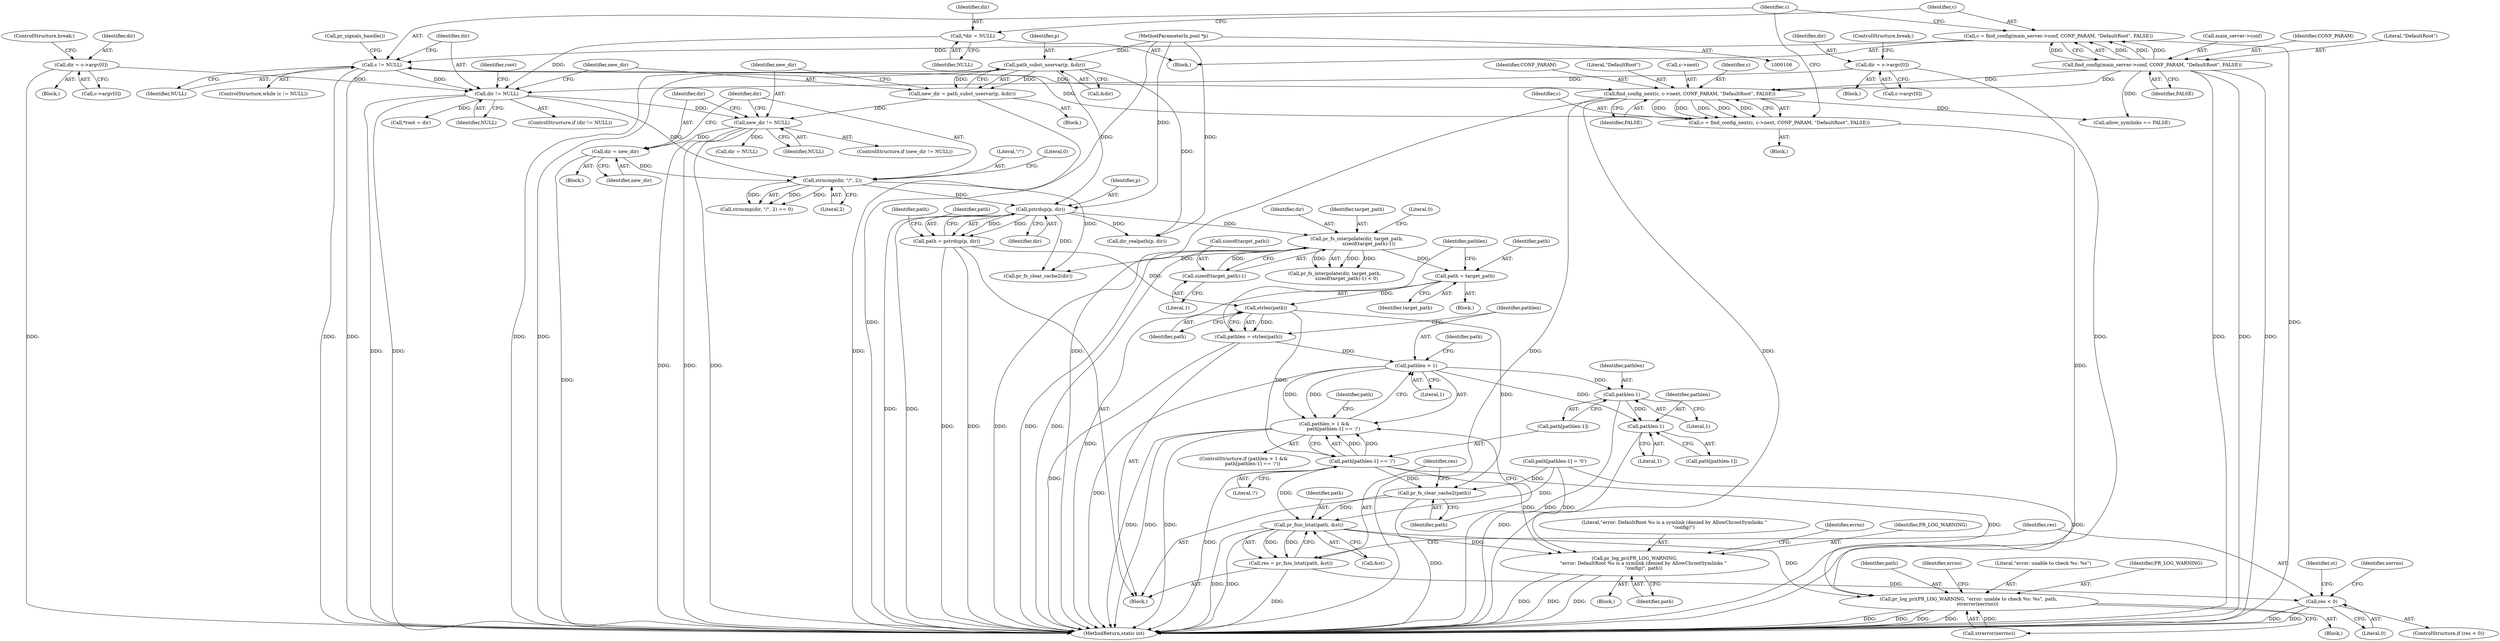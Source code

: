 digraph "0_proftpd_349addc3be4fcdad9bd4ec01ad1ccd916c898ed8@API" {
"1000264" [label="(Call,strlen(path))"];
"1000259" [label="(Call,path = target_path)"];
"1000247" [label="(Call,pr_fs_interpolate(dir, target_path,\n                sizeof(target_path)-1))"];
"1000230" [label="(Call,pstrdup(p, dir))"];
"1000189" [label="(Call,path_subst_uservar(p, &dir))"];
"1000107" [label="(MethodParameterIn,pool *p)"];
"1000203" [label="(Call,strncmp(dir, \"/\", 2))"];
"1000198" [label="(Call,dir = new_dir)"];
"1000194" [label="(Call,new_dir != NULL)"];
"1000187" [label="(Call,new_dir = path_subst_uservar(p, &dir))"];
"1000182" [label="(Call,dir != NULL)"];
"1000116" [label="(Call,*dir = NULL)"];
"1000163" [label="(Call,dir = c->argv[0])"];
"1000142" [label="(Call,dir = c->argv[0])"];
"1000130" [label="(Call,c != NULL)"];
"1000171" [label="(Call,c = find_config_next(c, c->next, CONF_PARAM, \"DefaultRoot\", FALSE))"];
"1000173" [label="(Call,find_config_next(c, c->next, CONF_PARAM, \"DefaultRoot\", FALSE))"];
"1000122" [label="(Call,find_config(main_server->conf, CONF_PARAM, \"DefaultRoot\", FALSE))"];
"1000120" [label="(Call,c = find_config(main_server->conf, CONF_PARAM, \"DefaultRoot\", FALSE))"];
"1000250" [label="(Call,sizeof(target_path)-1)"];
"1000228" [label="(Call,path = pstrdup(p, dir))"];
"1000262" [label="(Call,pathlen = strlen(path))"];
"1000268" [label="(Call,pathlen > 1)"];
"1000267" [label="(Call,pathlen > 1 &&\n            path[pathlen-1] == '/')"];
"1000274" [label="(Call,pathlen-1)"];
"1000282" [label="(Call,pathlen-1)"];
"1000271" [label="(Call,path[pathlen-1] == '/')"];
"1000286" [label="(Call,pr_fs_clear_cache2(path))"];
"1000290" [label="(Call,pr_fsio_lstat(path, &st))"];
"1000288" [label="(Call,res = pr_fsio_lstat(path, &st))"];
"1000295" [label="(Call,res < 0)"];
"1000302" [label="(Call,pr_log_pri(PR_LOG_WARNING, \"error: unable to check %s: %s\", path,\n            strerror(xerrno)))"];
"1000320" [label="(Call,pr_log_pri(PR_LOG_WARNING,\n            \"error: DefaultRoot %s is a symlink (denied by AllowChrootSymlinks \"\n            \"config)\", path))"];
"1000292" [label="(Call,&st)"];
"1000182" [label="(Call,dir != NULL)"];
"1000128" [label="(Identifier,FALSE)"];
"1000220" [label="(Call,allow_symlinks == FALSE)"];
"1000232" [label="(Identifier,dir)"];
"1000273" [label="(Identifier,path)"];
"1000270" [label="(Literal,1)"];
"1000380" [label="(MethodReturn,static int)"];
"1000117" [label="(Identifier,dir)"];
"1000141" [label="(Block,)"];
"1000277" [label="(Literal,'/')"];
"1000271" [label="(Call,path[pathlen-1] == '/')"];
"1000118" [label="(Identifier,NULL)"];
"1000290" [label="(Call,pr_fsio_lstat(path, &st))"];
"1000178" [label="(Identifier,CONF_PARAM)"];
"1000162" [label="(Block,)"];
"1000265" [label="(Identifier,path)"];
"1000304" [label="(Literal,\"error: unable to check %s: %s\")"];
"1000228" [label="(Call,path = pstrdup(p, dir))"];
"1000275" [label="(Identifier,pathlen)"];
"1000116" [label="(Call,*dir = NULL)"];
"1000195" [label="(Identifier,new_dir)"];
"1000179" [label="(Literal,\"DefaultRoot\")"];
"1000306" [label="(Call,strerror(xerrno))"];
"1000170" [label="(ControlStructure,break;)"];
"1000132" [label="(Identifier,NULL)"];
"1000209" [label="(Call,dir = NULL)"];
"1000236" [label="(Identifier,path)"];
"1000123" [label="(Call,main_server->conf)"];
"1000144" [label="(Call,c->argv[0])"];
"1000325" [label="(Identifier,errno)"];
"1000126" [label="(Identifier,CONF_PARAM)"];
"1000287" [label="(Identifier,path)"];
"1000321" [label="(Identifier,PR_LOG_WARNING)"];
"1000319" [label="(Block,)"];
"1000247" [label="(Call,pr_fs_interpolate(dir, target_path,\n                sizeof(target_path)-1))"];
"1000335" [label="(Call,dir_realpath(p, dir))"];
"1000143" [label="(Identifier,dir)"];
"1000291" [label="(Identifier,path)"];
"1000297" [label="(Literal,0)"];
"1000206" [label="(Literal,2)"];
"1000205" [label="(Literal,\"/\")"];
"1000248" [label="(Identifier,dir)"];
"1000171" [label="(Call,c = find_config_next(c, c->next, CONF_PARAM, \"DefaultRoot\", FALSE))"];
"1000323" [label="(Identifier,path)"];
"1000189" [label="(Call,path_subst_uservar(p, &dir))"];
"1000251" [label="(Call,sizeof(target_path))"];
"1000120" [label="(Call,c = find_config(main_server->conf, CONF_PARAM, \"DefaultRoot\", FALSE))"];
"1000142" [label="(Call,dir = c->argv[0])"];
"1000164" [label="(Identifier,dir)"];
"1000309" [label="(Identifier,errno)"];
"1000200" [label="(Identifier,new_dir)"];
"1000264" [label="(Call,strlen(path))"];
"1000149" [label="(ControlStructure,break;)"];
"1000244" [label="(Block,)"];
"1000272" [label="(Call,path[pathlen-1])"];
"1000263" [label="(Identifier,pathlen)"];
"1000288" [label="(Call,res = pr_fsio_lstat(path, &st))"];
"1000260" [label="(Identifier,path)"];
"1000231" [label="(Identifier,p)"];
"1000296" [label="(Identifier,res)"];
"1000279" [label="(Call,path[pathlen-1] = '\0')"];
"1000175" [label="(Call,c->next)"];
"1000250" [label="(Call,sizeof(target_path)-1)"];
"1000330" [label="(Call,pr_fs_clear_cache2(dir))"];
"1000122" [label="(Call,find_config(main_server->conf, CONF_PARAM, \"DefaultRoot\", FALSE))"];
"1000281" [label="(Identifier,path)"];
"1000294" [label="(ControlStructure,if (res < 0))"];
"1000130" [label="(Call,c != NULL)"];
"1000249" [label="(Identifier,target_path)"];
"1000303" [label="(Identifier,PR_LOG_WARNING)"];
"1000204" [label="(Identifier,dir)"];
"1000110" [label="(Block,)"];
"1000305" [label="(Identifier,path)"];
"1000190" [label="(Identifier,p)"];
"1000289" [label="(Identifier,res)"];
"1000230" [label="(Call,pstrdup(p, dir))"];
"1000376" [label="(Identifier,root)"];
"1000183" [label="(Identifier,dir)"];
"1000320" [label="(Call,pr_log_pri(PR_LOG_WARNING,\n            \"error: DefaultRoot %s is a symlink (denied by AllowChrootSymlinks \"\n            \"config)\", path))"];
"1000300" [label="(Identifier,xerrno)"];
"1000133" [label="(Block,)"];
"1000131" [label="(Identifier,c)"];
"1000107" [label="(MethodParameterIn,pool *p)"];
"1000127" [label="(Literal,\"DefaultRoot\")"];
"1000282" [label="(Call,pathlen-1)"];
"1000269" [label="(Identifier,pathlen)"];
"1000253" [label="(Literal,1)"];
"1000268" [label="(Call,pathlen > 1)"];
"1000283" [label="(Identifier,pathlen)"];
"1000134" [label="(Call,pr_signals_handle())"];
"1000274" [label="(Call,pathlen-1)"];
"1000174" [label="(Identifier,c)"];
"1000280" [label="(Call,path[pathlen-1])"];
"1000276" [label="(Literal,1)"];
"1000317" [label="(Identifier,st)"];
"1000259" [label="(Call,path = target_path)"];
"1000262" [label="(Call,pathlen = strlen(path))"];
"1000121" [label="(Identifier,c)"];
"1000254" [label="(Literal,0)"];
"1000197" [label="(Block,)"];
"1000188" [label="(Identifier,new_dir)"];
"1000198" [label="(Call,dir = new_dir)"];
"1000196" [label="(Identifier,NULL)"];
"1000374" [label="(Call,*root = dir)"];
"1000246" [label="(Call,pr_fs_interpolate(dir, target_path,\n                sizeof(target_path)-1) < 0)"];
"1000267" [label="(Call,pathlen > 1 &&\n            path[pathlen-1] == '/')"];
"1000191" [label="(Call,&dir)"];
"1000223" [label="(Block,)"];
"1000194" [label="(Call,new_dir != NULL)"];
"1000180" [label="(Identifier,FALSE)"];
"1000284" [label="(Literal,1)"];
"1000295" [label="(Call,res < 0)"];
"1000165" [label="(Call,c->argv[0])"];
"1000286" [label="(Call,pr_fs_clear_cache2(path))"];
"1000184" [label="(Identifier,NULL)"];
"1000203" [label="(Call,strncmp(dir, \"/\", 2))"];
"1000298" [label="(Block,)"];
"1000129" [label="(ControlStructure,while (c != NULL))"];
"1000229" [label="(Identifier,path)"];
"1000266" [label="(ControlStructure,if (pathlen > 1 &&\n            path[pathlen-1] == '/'))"];
"1000207" [label="(Literal,0)"];
"1000187" [label="(Call,new_dir = path_subst_uservar(p, &dir))"];
"1000163" [label="(Call,dir = c->argv[0])"];
"1000322" [label="(Literal,\"error: DefaultRoot %s is a symlink (denied by AllowChrootSymlinks \"\n            \"config)\")"];
"1000202" [label="(Call,strncmp(dir, \"/\", 2) == 0)"];
"1000261" [label="(Identifier,target_path)"];
"1000173" [label="(Call,find_config_next(c, c->next, CONF_PARAM, \"DefaultRoot\", FALSE))"];
"1000172" [label="(Identifier,c)"];
"1000185" [label="(Block,)"];
"1000199" [label="(Identifier,dir)"];
"1000193" [label="(ControlStructure,if (new_dir != NULL))"];
"1000302" [label="(Call,pr_log_pri(PR_LOG_WARNING, \"error: unable to check %s: %s\", path,\n            strerror(xerrno)))"];
"1000181" [label="(ControlStructure,if (dir != NULL))"];
"1000264" -> "1000262"  [label="AST: "];
"1000264" -> "1000265"  [label="CFG: "];
"1000265" -> "1000264"  [label="AST: "];
"1000262" -> "1000264"  [label="CFG: "];
"1000264" -> "1000262"  [label="DDG: "];
"1000259" -> "1000264"  [label="DDG: "];
"1000228" -> "1000264"  [label="DDG: "];
"1000264" -> "1000271"  [label="DDG: "];
"1000264" -> "1000286"  [label="DDG: "];
"1000259" -> "1000244"  [label="AST: "];
"1000259" -> "1000261"  [label="CFG: "];
"1000260" -> "1000259"  [label="AST: "];
"1000261" -> "1000259"  [label="AST: "];
"1000263" -> "1000259"  [label="CFG: "];
"1000259" -> "1000380"  [label="DDG: "];
"1000247" -> "1000259"  [label="DDG: "];
"1000247" -> "1000246"  [label="AST: "];
"1000247" -> "1000250"  [label="CFG: "];
"1000248" -> "1000247"  [label="AST: "];
"1000249" -> "1000247"  [label="AST: "];
"1000250" -> "1000247"  [label="AST: "];
"1000254" -> "1000247"  [label="CFG: "];
"1000247" -> "1000380"  [label="DDG: "];
"1000247" -> "1000380"  [label="DDG: "];
"1000247" -> "1000380"  [label="DDG: "];
"1000247" -> "1000246"  [label="DDG: "];
"1000247" -> "1000246"  [label="DDG: "];
"1000247" -> "1000246"  [label="DDG: "];
"1000230" -> "1000247"  [label="DDG: "];
"1000250" -> "1000247"  [label="DDG: "];
"1000247" -> "1000330"  [label="DDG: "];
"1000230" -> "1000228"  [label="AST: "];
"1000230" -> "1000232"  [label="CFG: "];
"1000231" -> "1000230"  [label="AST: "];
"1000232" -> "1000230"  [label="AST: "];
"1000228" -> "1000230"  [label="CFG: "];
"1000230" -> "1000380"  [label="DDG: "];
"1000230" -> "1000380"  [label="DDG: "];
"1000230" -> "1000228"  [label="DDG: "];
"1000230" -> "1000228"  [label="DDG: "];
"1000189" -> "1000230"  [label="DDG: "];
"1000107" -> "1000230"  [label="DDG: "];
"1000203" -> "1000230"  [label="DDG: "];
"1000230" -> "1000330"  [label="DDG: "];
"1000230" -> "1000335"  [label="DDG: "];
"1000189" -> "1000187"  [label="AST: "];
"1000189" -> "1000191"  [label="CFG: "];
"1000190" -> "1000189"  [label="AST: "];
"1000191" -> "1000189"  [label="AST: "];
"1000187" -> "1000189"  [label="CFG: "];
"1000189" -> "1000380"  [label="DDG: "];
"1000189" -> "1000380"  [label="DDG: "];
"1000189" -> "1000187"  [label="DDG: "];
"1000189" -> "1000187"  [label="DDG: "];
"1000107" -> "1000189"  [label="DDG: "];
"1000189" -> "1000335"  [label="DDG: "];
"1000107" -> "1000106"  [label="AST: "];
"1000107" -> "1000380"  [label="DDG: "];
"1000107" -> "1000335"  [label="DDG: "];
"1000203" -> "1000202"  [label="AST: "];
"1000203" -> "1000206"  [label="CFG: "];
"1000204" -> "1000203"  [label="AST: "];
"1000205" -> "1000203"  [label="AST: "];
"1000206" -> "1000203"  [label="AST: "];
"1000207" -> "1000203"  [label="CFG: "];
"1000203" -> "1000202"  [label="DDG: "];
"1000203" -> "1000202"  [label="DDG: "];
"1000203" -> "1000202"  [label="DDG: "];
"1000198" -> "1000203"  [label="DDG: "];
"1000182" -> "1000203"  [label="DDG: "];
"1000203" -> "1000330"  [label="DDG: "];
"1000198" -> "1000197"  [label="AST: "];
"1000198" -> "1000200"  [label="CFG: "];
"1000199" -> "1000198"  [label="AST: "];
"1000200" -> "1000198"  [label="AST: "];
"1000204" -> "1000198"  [label="CFG: "];
"1000198" -> "1000380"  [label="DDG: "];
"1000194" -> "1000198"  [label="DDG: "];
"1000194" -> "1000193"  [label="AST: "];
"1000194" -> "1000196"  [label="CFG: "];
"1000195" -> "1000194"  [label="AST: "];
"1000196" -> "1000194"  [label="AST: "];
"1000199" -> "1000194"  [label="CFG: "];
"1000204" -> "1000194"  [label="CFG: "];
"1000194" -> "1000380"  [label="DDG: "];
"1000194" -> "1000380"  [label="DDG: "];
"1000194" -> "1000380"  [label="DDG: "];
"1000187" -> "1000194"  [label="DDG: "];
"1000182" -> "1000194"  [label="DDG: "];
"1000194" -> "1000209"  [label="DDG: "];
"1000187" -> "1000185"  [label="AST: "];
"1000188" -> "1000187"  [label="AST: "];
"1000195" -> "1000187"  [label="CFG: "];
"1000187" -> "1000380"  [label="DDG: "];
"1000182" -> "1000181"  [label="AST: "];
"1000182" -> "1000184"  [label="CFG: "];
"1000183" -> "1000182"  [label="AST: "];
"1000184" -> "1000182"  [label="AST: "];
"1000188" -> "1000182"  [label="CFG: "];
"1000376" -> "1000182"  [label="CFG: "];
"1000182" -> "1000380"  [label="DDG: "];
"1000182" -> "1000380"  [label="DDG: "];
"1000116" -> "1000182"  [label="DDG: "];
"1000163" -> "1000182"  [label="DDG: "];
"1000142" -> "1000182"  [label="DDG: "];
"1000130" -> "1000182"  [label="DDG: "];
"1000182" -> "1000374"  [label="DDG: "];
"1000116" -> "1000110"  [label="AST: "];
"1000116" -> "1000118"  [label="CFG: "];
"1000117" -> "1000116"  [label="AST: "];
"1000118" -> "1000116"  [label="AST: "];
"1000121" -> "1000116"  [label="CFG: "];
"1000163" -> "1000162"  [label="AST: "];
"1000163" -> "1000165"  [label="CFG: "];
"1000164" -> "1000163"  [label="AST: "];
"1000165" -> "1000163"  [label="AST: "];
"1000170" -> "1000163"  [label="CFG: "];
"1000163" -> "1000380"  [label="DDG: "];
"1000142" -> "1000141"  [label="AST: "];
"1000142" -> "1000144"  [label="CFG: "];
"1000143" -> "1000142"  [label="AST: "];
"1000144" -> "1000142"  [label="AST: "];
"1000149" -> "1000142"  [label="CFG: "];
"1000142" -> "1000380"  [label="DDG: "];
"1000130" -> "1000129"  [label="AST: "];
"1000130" -> "1000132"  [label="CFG: "];
"1000131" -> "1000130"  [label="AST: "];
"1000132" -> "1000130"  [label="AST: "];
"1000134" -> "1000130"  [label="CFG: "];
"1000183" -> "1000130"  [label="CFG: "];
"1000130" -> "1000380"  [label="DDG: "];
"1000130" -> "1000380"  [label="DDG: "];
"1000171" -> "1000130"  [label="DDG: "];
"1000120" -> "1000130"  [label="DDG: "];
"1000130" -> "1000173"  [label="DDG: "];
"1000171" -> "1000133"  [label="AST: "];
"1000171" -> "1000173"  [label="CFG: "];
"1000172" -> "1000171"  [label="AST: "];
"1000173" -> "1000171"  [label="AST: "];
"1000131" -> "1000171"  [label="CFG: "];
"1000171" -> "1000380"  [label="DDG: "];
"1000173" -> "1000171"  [label="DDG: "];
"1000173" -> "1000171"  [label="DDG: "];
"1000173" -> "1000171"  [label="DDG: "];
"1000173" -> "1000171"  [label="DDG: "];
"1000173" -> "1000171"  [label="DDG: "];
"1000173" -> "1000180"  [label="CFG: "];
"1000174" -> "1000173"  [label="AST: "];
"1000175" -> "1000173"  [label="AST: "];
"1000178" -> "1000173"  [label="AST: "];
"1000179" -> "1000173"  [label="AST: "];
"1000180" -> "1000173"  [label="AST: "];
"1000173" -> "1000380"  [label="DDG: "];
"1000173" -> "1000380"  [label="DDG: "];
"1000173" -> "1000380"  [label="DDG: "];
"1000122" -> "1000173"  [label="DDG: "];
"1000122" -> "1000173"  [label="DDG: "];
"1000173" -> "1000220"  [label="DDG: "];
"1000122" -> "1000120"  [label="AST: "];
"1000122" -> "1000128"  [label="CFG: "];
"1000123" -> "1000122"  [label="AST: "];
"1000126" -> "1000122"  [label="AST: "];
"1000127" -> "1000122"  [label="AST: "];
"1000128" -> "1000122"  [label="AST: "];
"1000120" -> "1000122"  [label="CFG: "];
"1000122" -> "1000380"  [label="DDG: "];
"1000122" -> "1000380"  [label="DDG: "];
"1000122" -> "1000380"  [label="DDG: "];
"1000122" -> "1000120"  [label="DDG: "];
"1000122" -> "1000120"  [label="DDG: "];
"1000122" -> "1000120"  [label="DDG: "];
"1000122" -> "1000120"  [label="DDG: "];
"1000122" -> "1000220"  [label="DDG: "];
"1000120" -> "1000110"  [label="AST: "];
"1000121" -> "1000120"  [label="AST: "];
"1000131" -> "1000120"  [label="CFG: "];
"1000120" -> "1000380"  [label="DDG: "];
"1000250" -> "1000253"  [label="CFG: "];
"1000251" -> "1000250"  [label="AST: "];
"1000253" -> "1000250"  [label="AST: "];
"1000228" -> "1000223"  [label="AST: "];
"1000229" -> "1000228"  [label="AST: "];
"1000236" -> "1000228"  [label="CFG: "];
"1000228" -> "1000380"  [label="DDG: "];
"1000228" -> "1000380"  [label="DDG: "];
"1000262" -> "1000223"  [label="AST: "];
"1000263" -> "1000262"  [label="AST: "];
"1000269" -> "1000262"  [label="CFG: "];
"1000262" -> "1000380"  [label="DDG: "];
"1000262" -> "1000268"  [label="DDG: "];
"1000268" -> "1000267"  [label="AST: "];
"1000268" -> "1000270"  [label="CFG: "];
"1000269" -> "1000268"  [label="AST: "];
"1000270" -> "1000268"  [label="AST: "];
"1000273" -> "1000268"  [label="CFG: "];
"1000267" -> "1000268"  [label="CFG: "];
"1000268" -> "1000380"  [label="DDG: "];
"1000268" -> "1000267"  [label="DDG: "];
"1000268" -> "1000267"  [label="DDG: "];
"1000268" -> "1000274"  [label="DDG: "];
"1000268" -> "1000282"  [label="DDG: "];
"1000267" -> "1000266"  [label="AST: "];
"1000267" -> "1000271"  [label="CFG: "];
"1000271" -> "1000267"  [label="AST: "];
"1000281" -> "1000267"  [label="CFG: "];
"1000287" -> "1000267"  [label="CFG: "];
"1000267" -> "1000380"  [label="DDG: "];
"1000267" -> "1000380"  [label="DDG: "];
"1000267" -> "1000380"  [label="DDG: "];
"1000271" -> "1000267"  [label="DDG: "];
"1000271" -> "1000267"  [label="DDG: "];
"1000274" -> "1000272"  [label="AST: "];
"1000274" -> "1000276"  [label="CFG: "];
"1000275" -> "1000274"  [label="AST: "];
"1000276" -> "1000274"  [label="AST: "];
"1000272" -> "1000274"  [label="CFG: "];
"1000274" -> "1000380"  [label="DDG: "];
"1000274" -> "1000282"  [label="DDG: "];
"1000282" -> "1000280"  [label="AST: "];
"1000282" -> "1000284"  [label="CFG: "];
"1000283" -> "1000282"  [label="AST: "];
"1000284" -> "1000282"  [label="AST: "];
"1000280" -> "1000282"  [label="CFG: "];
"1000282" -> "1000380"  [label="DDG: "];
"1000271" -> "1000277"  [label="CFG: "];
"1000272" -> "1000271"  [label="AST: "];
"1000277" -> "1000271"  [label="AST: "];
"1000271" -> "1000380"  [label="DDG: "];
"1000271" -> "1000286"  [label="DDG: "];
"1000271" -> "1000290"  [label="DDG: "];
"1000271" -> "1000302"  [label="DDG: "];
"1000271" -> "1000320"  [label="DDG: "];
"1000286" -> "1000223"  [label="AST: "];
"1000286" -> "1000287"  [label="CFG: "];
"1000287" -> "1000286"  [label="AST: "];
"1000289" -> "1000286"  [label="CFG: "];
"1000286" -> "1000380"  [label="DDG: "];
"1000279" -> "1000286"  [label="DDG: "];
"1000286" -> "1000290"  [label="DDG: "];
"1000290" -> "1000288"  [label="AST: "];
"1000290" -> "1000292"  [label="CFG: "];
"1000291" -> "1000290"  [label="AST: "];
"1000292" -> "1000290"  [label="AST: "];
"1000288" -> "1000290"  [label="CFG: "];
"1000290" -> "1000380"  [label="DDG: "];
"1000290" -> "1000380"  [label="DDG: "];
"1000290" -> "1000288"  [label="DDG: "];
"1000290" -> "1000288"  [label="DDG: "];
"1000279" -> "1000290"  [label="DDG: "];
"1000290" -> "1000302"  [label="DDG: "];
"1000290" -> "1000320"  [label="DDG: "];
"1000288" -> "1000223"  [label="AST: "];
"1000289" -> "1000288"  [label="AST: "];
"1000296" -> "1000288"  [label="CFG: "];
"1000288" -> "1000380"  [label="DDG: "];
"1000288" -> "1000295"  [label="DDG: "];
"1000295" -> "1000294"  [label="AST: "];
"1000295" -> "1000297"  [label="CFG: "];
"1000296" -> "1000295"  [label="AST: "];
"1000297" -> "1000295"  [label="AST: "];
"1000300" -> "1000295"  [label="CFG: "];
"1000317" -> "1000295"  [label="CFG: "];
"1000295" -> "1000380"  [label="DDG: "];
"1000295" -> "1000380"  [label="DDG: "];
"1000302" -> "1000298"  [label="AST: "];
"1000302" -> "1000306"  [label="CFG: "];
"1000303" -> "1000302"  [label="AST: "];
"1000304" -> "1000302"  [label="AST: "];
"1000305" -> "1000302"  [label="AST: "];
"1000306" -> "1000302"  [label="AST: "];
"1000309" -> "1000302"  [label="CFG: "];
"1000302" -> "1000380"  [label="DDG: "];
"1000302" -> "1000380"  [label="DDG: "];
"1000302" -> "1000380"  [label="DDG: "];
"1000302" -> "1000380"  [label="DDG: "];
"1000279" -> "1000302"  [label="DDG: "];
"1000306" -> "1000302"  [label="DDG: "];
"1000320" -> "1000319"  [label="AST: "];
"1000320" -> "1000323"  [label="CFG: "];
"1000321" -> "1000320"  [label="AST: "];
"1000322" -> "1000320"  [label="AST: "];
"1000323" -> "1000320"  [label="AST: "];
"1000325" -> "1000320"  [label="CFG: "];
"1000320" -> "1000380"  [label="DDG: "];
"1000320" -> "1000380"  [label="DDG: "];
"1000320" -> "1000380"  [label="DDG: "];
"1000279" -> "1000320"  [label="DDG: "];
}
